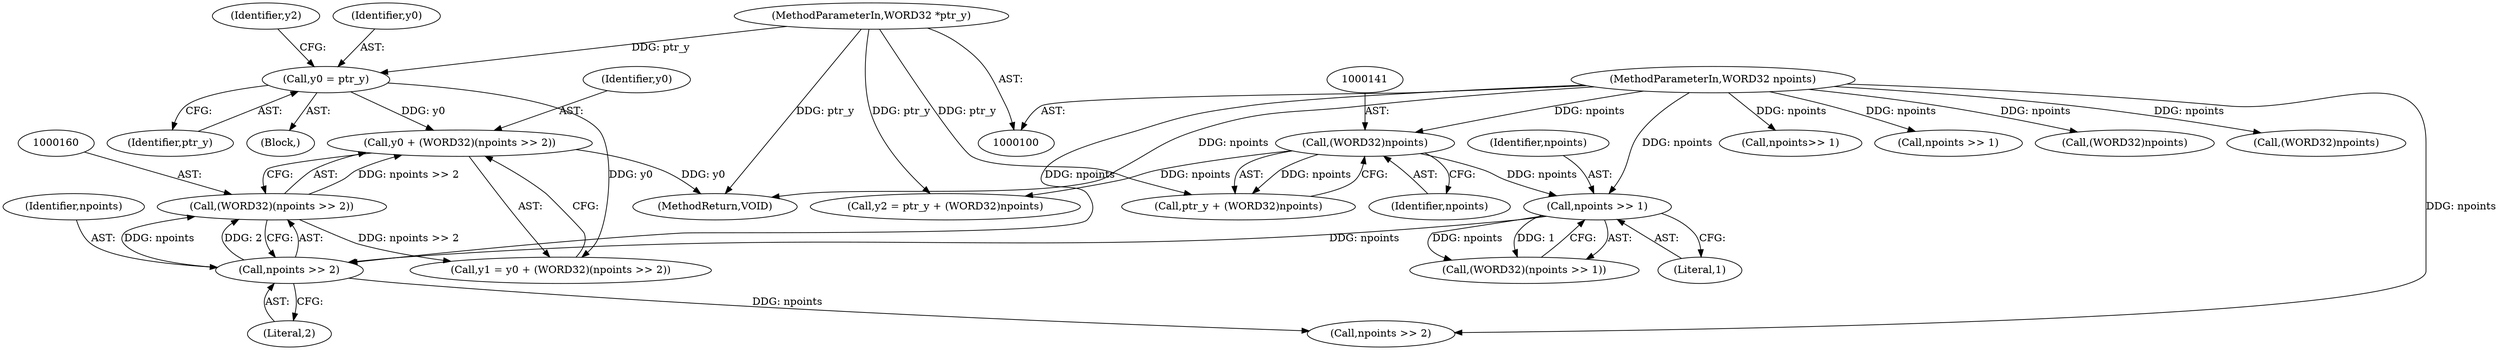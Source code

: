 digraph "0_Android_04e8cd58f075bec5892e369c8deebca9c67e855c@pointer" {
"1000157" [label="(Call,y0 + (WORD32)(npoints >> 2))"];
"1000133" [label="(Call,y0 = ptr_y)"];
"1000101" [label="(MethodParameterIn,WORD32 *ptr_y)"];
"1000159" [label="(Call,(WORD32)(npoints >> 2))"];
"1000161" [label="(Call,npoints >> 2)"];
"1000152" [label="(Call,npoints >> 1)"];
"1000140" [label="(Call,(WORD32)npoints)"];
"1000104" [label="(MethodParameterIn,WORD32 npoints)"];
"1000157" [label="(Call,y0 + (WORD32)(npoints >> 2))"];
"1000154" [label="(Literal,1)"];
"1000101" [label="(MethodParameterIn,WORD32 *ptr_y)"];
"1000162" [label="(Identifier,npoints)"];
"1000142" [label="(Identifier,npoints)"];
"1000138" [label="(Call,ptr_y + (WORD32)npoints)"];
"1000105" [label="(Block,)"];
"1000140" [label="(Call,(WORD32)npoints)"];
"1000153" [label="(Identifier,npoints)"];
"1000163" [label="(Literal,2)"];
"1000155" [label="(Call,y1 = y0 + (WORD32)(npoints >> 2))"];
"1000136" [label="(Call,y2 = ptr_y + (WORD32)npoints)"];
"1000170" [label="(Call,npoints >> 2)"];
"1000161" [label="(Call,npoints >> 2)"];
"1000135" [label="(Identifier,ptr_y)"];
"1000150" [label="(Call,(WORD32)(npoints >> 1))"];
"1000133" [label="(Call,y0 = ptr_y)"];
"1000134" [label="(Identifier,y0)"];
"1000197" [label="(Call,npoints>> 1)"];
"1000104" [label="(MethodParameterIn,WORD32 npoints)"];
"1000152" [label="(Call,npoints >> 1)"];
"1000178" [label="(Call,npoints >> 1)"];
"1000158" [label="(Identifier,y0)"];
"1000437" [label="(Call,(WORD32)npoints)"];
"1000137" [label="(Identifier,y2)"];
"1000430" [label="(Call,(WORD32)npoints)"];
"1000159" [label="(Call,(WORD32)(npoints >> 2))"];
"1000441" [label="(MethodReturn,VOID)"];
"1000157" -> "1000155"  [label="AST: "];
"1000157" -> "1000159"  [label="CFG: "];
"1000158" -> "1000157"  [label="AST: "];
"1000159" -> "1000157"  [label="AST: "];
"1000155" -> "1000157"  [label="CFG: "];
"1000157" -> "1000441"  [label="DDG: y0"];
"1000133" -> "1000157"  [label="DDG: y0"];
"1000159" -> "1000157"  [label="DDG: npoints >> 2"];
"1000133" -> "1000105"  [label="AST: "];
"1000133" -> "1000135"  [label="CFG: "];
"1000134" -> "1000133"  [label="AST: "];
"1000135" -> "1000133"  [label="AST: "];
"1000137" -> "1000133"  [label="CFG: "];
"1000101" -> "1000133"  [label="DDG: ptr_y"];
"1000133" -> "1000155"  [label="DDG: y0"];
"1000101" -> "1000100"  [label="AST: "];
"1000101" -> "1000441"  [label="DDG: ptr_y"];
"1000101" -> "1000136"  [label="DDG: ptr_y"];
"1000101" -> "1000138"  [label="DDG: ptr_y"];
"1000159" -> "1000161"  [label="CFG: "];
"1000160" -> "1000159"  [label="AST: "];
"1000161" -> "1000159"  [label="AST: "];
"1000159" -> "1000155"  [label="DDG: npoints >> 2"];
"1000161" -> "1000159"  [label="DDG: npoints"];
"1000161" -> "1000159"  [label="DDG: 2"];
"1000161" -> "1000163"  [label="CFG: "];
"1000162" -> "1000161"  [label="AST: "];
"1000163" -> "1000161"  [label="AST: "];
"1000152" -> "1000161"  [label="DDG: npoints"];
"1000104" -> "1000161"  [label="DDG: npoints"];
"1000161" -> "1000170"  [label="DDG: npoints"];
"1000152" -> "1000150"  [label="AST: "];
"1000152" -> "1000154"  [label="CFG: "];
"1000153" -> "1000152"  [label="AST: "];
"1000154" -> "1000152"  [label="AST: "];
"1000150" -> "1000152"  [label="CFG: "];
"1000152" -> "1000150"  [label="DDG: npoints"];
"1000152" -> "1000150"  [label="DDG: 1"];
"1000140" -> "1000152"  [label="DDG: npoints"];
"1000104" -> "1000152"  [label="DDG: npoints"];
"1000140" -> "1000138"  [label="AST: "];
"1000140" -> "1000142"  [label="CFG: "];
"1000141" -> "1000140"  [label="AST: "];
"1000142" -> "1000140"  [label="AST: "];
"1000138" -> "1000140"  [label="CFG: "];
"1000140" -> "1000136"  [label="DDG: npoints"];
"1000140" -> "1000138"  [label="DDG: npoints"];
"1000104" -> "1000140"  [label="DDG: npoints"];
"1000104" -> "1000100"  [label="AST: "];
"1000104" -> "1000441"  [label="DDG: npoints"];
"1000104" -> "1000170"  [label="DDG: npoints"];
"1000104" -> "1000178"  [label="DDG: npoints"];
"1000104" -> "1000197"  [label="DDG: npoints"];
"1000104" -> "1000430"  [label="DDG: npoints"];
"1000104" -> "1000437"  [label="DDG: npoints"];
}
